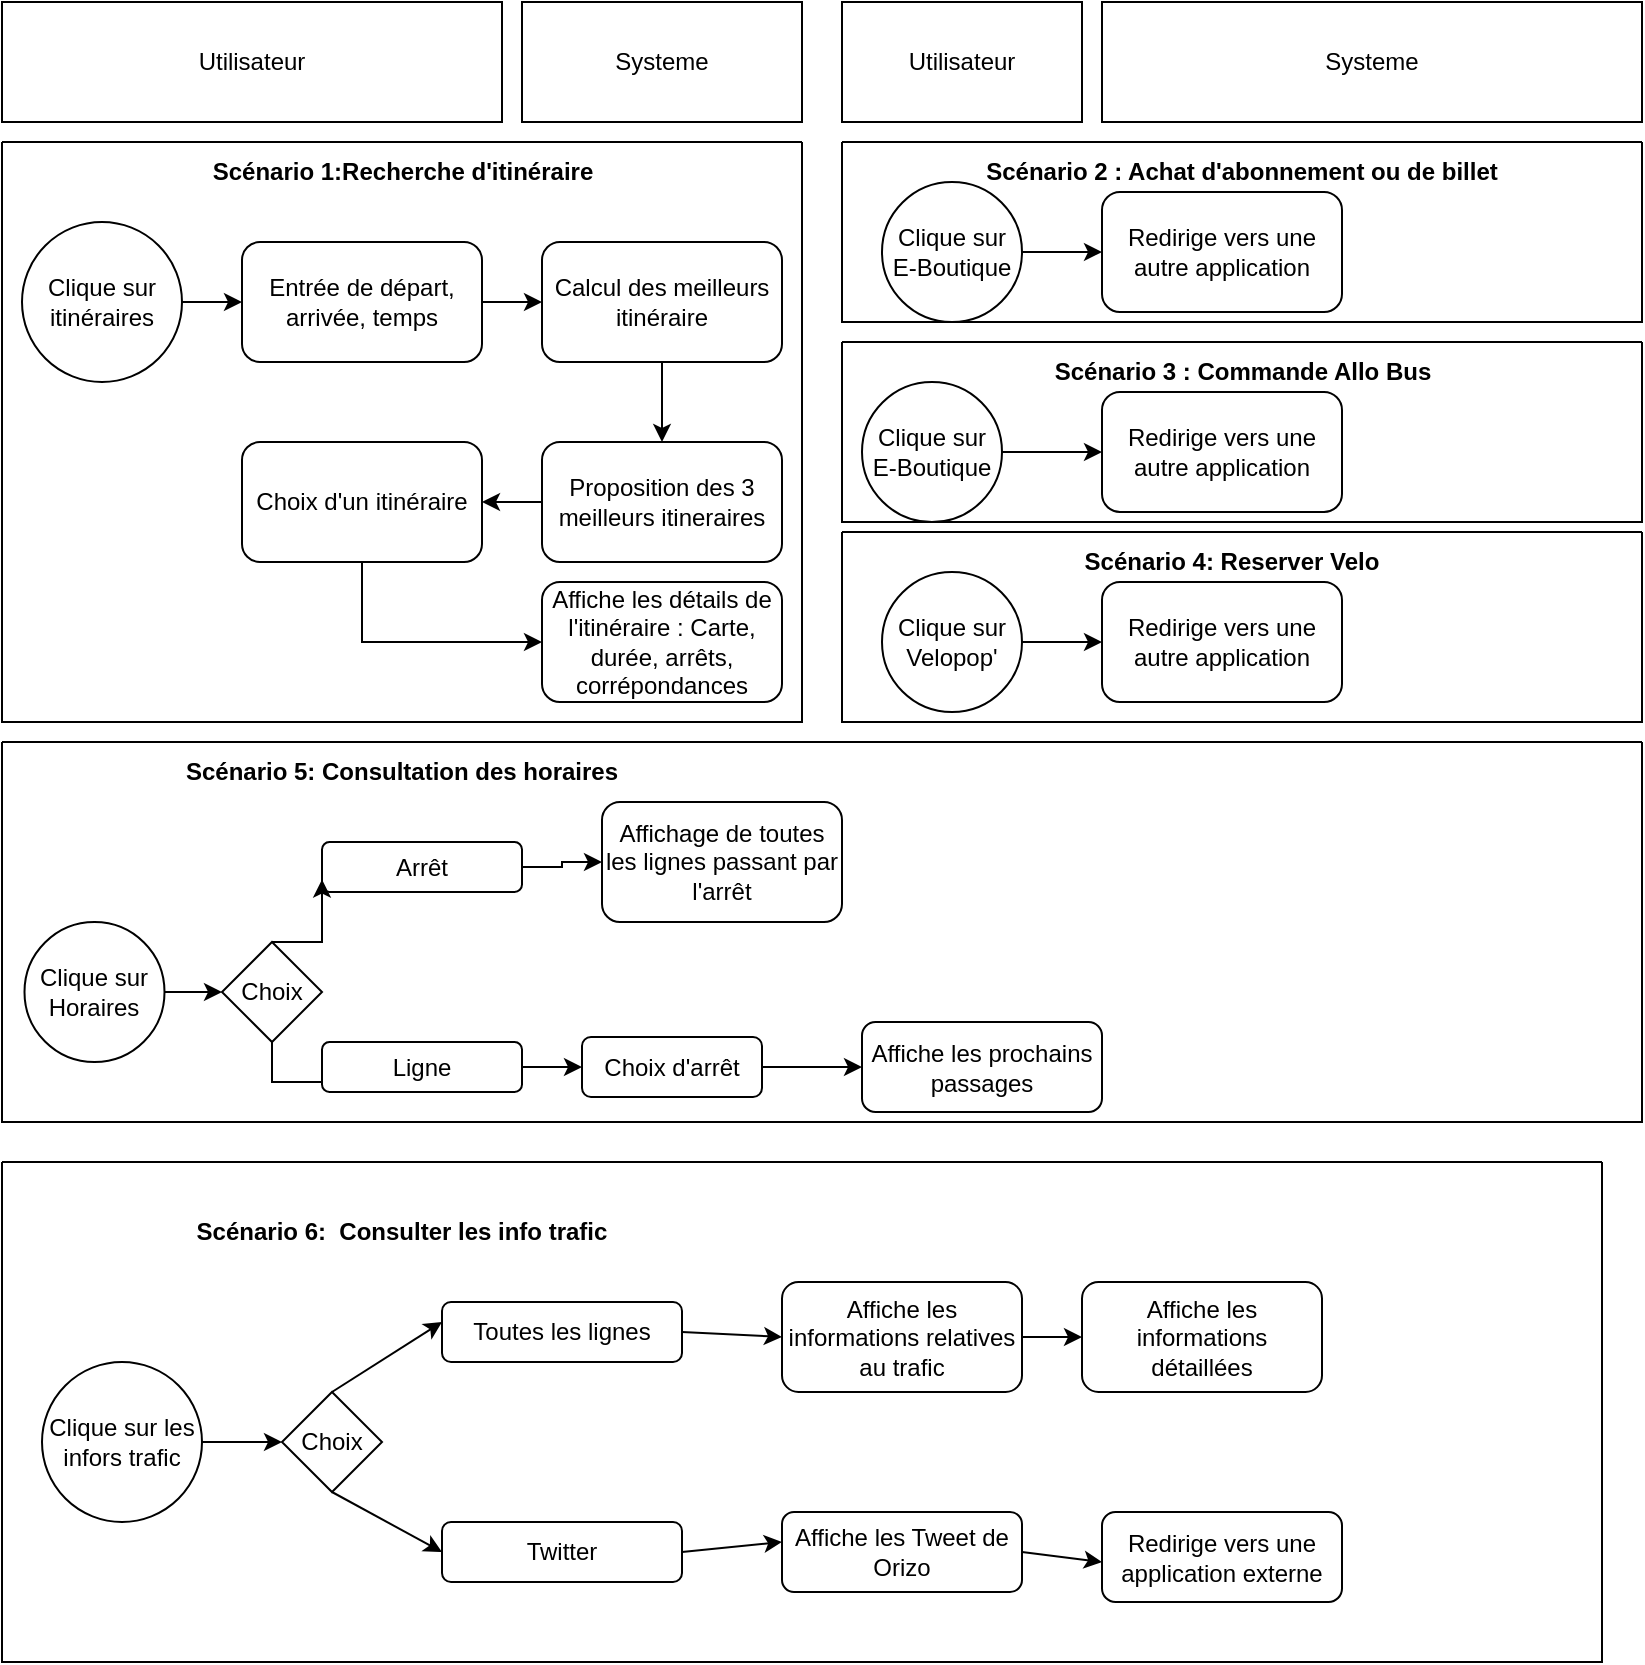 <mxfile version="16.6.7" type="github">
  <diagram id="YqP27WUokVk4O-feUTNu" name="Page-1">
    <mxGraphModel dx="1422" dy="788" grid="1" gridSize="10" guides="1" tooltips="1" connect="1" arrows="1" fold="1" page="1" pageScale="1" pageWidth="850" pageHeight="1100" math="0" shadow="0">
      <root>
        <mxCell id="0" />
        <mxCell id="1" parent="0" />
        <mxCell id="Umk5Mk7T6SRKJrNun_KQ-3" style="edgeStyle=orthogonalEdgeStyle;rounded=0;orthogonalLoop=1;jettySize=auto;html=1;exitX=1;exitY=0.5;exitDx=0;exitDy=0;entryX=0;entryY=0.5;entryDx=0;entryDy=0;" parent="1" source="Umk5Mk7T6SRKJrNun_KQ-1" target="Umk5Mk7T6SRKJrNun_KQ-2" edge="1">
          <mxGeometry relative="1" as="geometry" />
        </mxCell>
        <mxCell id="Umk5Mk7T6SRKJrNun_KQ-1" value="&lt;div&gt;Clique sur itinéraires&lt;br&gt;&lt;/div&gt;" style="ellipse;whiteSpace=wrap;html=1;aspect=fixed;" parent="1" vertex="1">
          <mxGeometry x="30" y="120" width="80" height="80" as="geometry" />
        </mxCell>
        <mxCell id="Umk5Mk7T6SRKJrNun_KQ-6" style="edgeStyle=orthogonalEdgeStyle;rounded=0;orthogonalLoop=1;jettySize=auto;html=1;exitX=1;exitY=0.5;exitDx=0;exitDy=0;entryX=0;entryY=0.5;entryDx=0;entryDy=0;" parent="1" source="Umk5Mk7T6SRKJrNun_KQ-2" edge="1">
          <mxGeometry relative="1" as="geometry">
            <mxPoint x="290" y="160" as="targetPoint" />
          </mxGeometry>
        </mxCell>
        <mxCell id="Umk5Mk7T6SRKJrNun_KQ-2" value="&lt;div&gt;Entrée de départ, arrivée, temps&lt;/div&gt;" style="rounded=1;whiteSpace=wrap;html=1;" parent="1" vertex="1">
          <mxGeometry x="140" y="130" width="120" height="60" as="geometry" />
        </mxCell>
        <mxCell id="Umk5Mk7T6SRKJrNun_KQ-9" style="edgeStyle=orthogonalEdgeStyle;rounded=0;orthogonalLoop=1;jettySize=auto;html=1;exitX=0.5;exitY=1;exitDx=0;exitDy=0;" parent="1" source="Umk5Mk7T6SRKJrNun_KQ-11" target="Umk5Mk7T6SRKJrNun_KQ-7" edge="1">
          <mxGeometry relative="1" as="geometry">
            <mxPoint x="350" y="200" as="sourcePoint" />
            <Array as="points">
              <mxPoint x="350" y="210" />
              <mxPoint x="350" y="210" />
            </Array>
          </mxGeometry>
        </mxCell>
        <mxCell id="Umk5Mk7T6SRKJrNun_KQ-14" style="edgeStyle=orthogonalEdgeStyle;rounded=0;orthogonalLoop=1;jettySize=auto;html=1;" parent="1" source="Umk5Mk7T6SRKJrNun_KQ-7" target="Umk5Mk7T6SRKJrNun_KQ-13" edge="1">
          <mxGeometry relative="1" as="geometry" />
        </mxCell>
        <mxCell id="Umk5Mk7T6SRKJrNun_KQ-7" value="&lt;div&gt;Proposition des 3 meilleurs itineraires&lt;/div&gt;" style="rounded=1;whiteSpace=wrap;html=1;" parent="1" vertex="1">
          <mxGeometry x="290" y="230" width="120" height="60" as="geometry" />
        </mxCell>
        <mxCell id="Umk5Mk7T6SRKJrNun_KQ-11" value="&lt;div&gt;Calcul des meilleurs itinéraire&lt;/div&gt;" style="rounded=1;whiteSpace=wrap;html=1;" parent="1" vertex="1">
          <mxGeometry x="290" y="130" width="120" height="60" as="geometry" />
        </mxCell>
        <mxCell id="Umk5Mk7T6SRKJrNun_KQ-17" style="edgeStyle=orthogonalEdgeStyle;rounded=0;orthogonalLoop=1;jettySize=auto;html=1;exitX=0.5;exitY=1;exitDx=0;exitDy=0;entryX=0;entryY=0.5;entryDx=0;entryDy=0;" parent="1" source="Umk5Mk7T6SRKJrNun_KQ-13" target="Umk5Mk7T6SRKJrNun_KQ-15" edge="1">
          <mxGeometry relative="1" as="geometry" />
        </mxCell>
        <mxCell id="Umk5Mk7T6SRKJrNun_KQ-13" value="&lt;div&gt;Choix d&#39;un itinéraire&lt;/div&gt;" style="rounded=1;whiteSpace=wrap;html=1;" parent="1" vertex="1">
          <mxGeometry x="140" y="230" width="120" height="60" as="geometry" />
        </mxCell>
        <mxCell id="Umk5Mk7T6SRKJrNun_KQ-15" value="Affiche les détails de l&#39;itinéraire : Carte, durée, arrêts, corrépondances" style="rounded=1;whiteSpace=wrap;html=1;" parent="1" vertex="1">
          <mxGeometry x="290" y="300" width="120" height="60" as="geometry" />
        </mxCell>
        <mxCell id="Umk5Mk7T6SRKJrNun_KQ-20" value="" style="swimlane;startSize=0;" parent="1" vertex="1">
          <mxGeometry x="20" y="80" width="400" height="290" as="geometry" />
        </mxCell>
        <mxCell id="Umk5Mk7T6SRKJrNun_KQ-21" value="&lt;b&gt;Scénario 1:Recherche d&#39;itinéraire&lt;/b&gt;" style="text;html=1;strokeColor=none;fillColor=none;align=center;verticalAlign=middle;whiteSpace=wrap;rounded=0;" parent="Umk5Mk7T6SRKJrNun_KQ-20" vertex="1">
          <mxGeometry x="97.5" width="205" height="30" as="geometry" />
        </mxCell>
        <mxCell id="r48zgYtYUh1CPsNShktc-1" value="Utilisateur" style="rounded=0;whiteSpace=wrap;html=1;" parent="1" vertex="1">
          <mxGeometry x="20" y="10" width="250" height="60" as="geometry" />
        </mxCell>
        <mxCell id="r48zgYtYUh1CPsNShktc-4" value="&lt;div&gt;Systeme&lt;/div&gt;" style="rounded=0;whiteSpace=wrap;html=1;" parent="1" vertex="1">
          <mxGeometry x="280" y="10" width="140" height="60" as="geometry" />
        </mxCell>
        <mxCell id="r48zgYtYUh1CPsNShktc-7" value="" style="swimlane;startSize=0;" parent="1" vertex="1">
          <mxGeometry x="440" y="80" width="400" height="90" as="geometry" />
        </mxCell>
        <mxCell id="r48zgYtYUh1CPsNShktc-10" style="edgeStyle=orthogonalEdgeStyle;rounded=0;orthogonalLoop=1;jettySize=auto;html=1;exitX=1;exitY=0.5;exitDx=0;exitDy=0;entryX=0;entryY=0.5;entryDx=0;entryDy=0;" parent="r48zgYtYUh1CPsNShktc-7" source="r48zgYtYUh1CPsNShktc-8" target="r48zgYtYUh1CPsNShktc-9" edge="1">
          <mxGeometry relative="1" as="geometry" />
        </mxCell>
        <mxCell id="r48zgYtYUh1CPsNShktc-8" value="&lt;div&gt;Clique sur E-Boutique&lt;/div&gt;" style="ellipse;whiteSpace=wrap;html=1;aspect=fixed;" parent="r48zgYtYUh1CPsNShktc-7" vertex="1">
          <mxGeometry x="20" y="20" width="70" height="70" as="geometry" />
        </mxCell>
        <mxCell id="r48zgYtYUh1CPsNShktc-9" value="&lt;div&gt;Redirige vers une autre application&lt;/div&gt;" style="rounded=1;whiteSpace=wrap;html=1;" parent="r48zgYtYUh1CPsNShktc-7" vertex="1">
          <mxGeometry x="130" y="25" width="120" height="60" as="geometry" />
        </mxCell>
        <mxCell id="r48zgYtYUh1CPsNShktc-11" value="&lt;b&gt;Scénario 2 : Achat d&#39;abonnement ou de billet&lt;/b&gt;" style="text;html=1;strokeColor=none;fillColor=none;align=center;verticalAlign=middle;whiteSpace=wrap;rounded=0;" parent="r48zgYtYUh1CPsNShktc-7" vertex="1">
          <mxGeometry x="60" width="280" height="30" as="geometry" />
        </mxCell>
        <mxCell id="r48zgYtYUh1CPsNShktc-12" value="" style="swimlane;startSize=0;" parent="1" vertex="1">
          <mxGeometry x="440" y="180" width="400" height="90" as="geometry" />
        </mxCell>
        <mxCell id="r48zgYtYUh1CPsNShktc-15" value="&lt;div&gt;&lt;b&gt;Scénario 3 : Commande Allo Bus&lt;/b&gt;&lt;/div&gt;" style="text;html=1;strokeColor=none;fillColor=none;align=center;verticalAlign=middle;whiteSpace=wrap;rounded=0;" parent="r48zgYtYUh1CPsNShktc-12" vertex="1">
          <mxGeometry x="92.5" width="215" height="30" as="geometry" />
        </mxCell>
        <mxCell id="r48zgYtYUh1CPsNShktc-17" value="&lt;div&gt;Clique sur E-Boutique&lt;/div&gt;" style="ellipse;whiteSpace=wrap;html=1;aspect=fixed;" parent="r48zgYtYUh1CPsNShktc-12" vertex="1">
          <mxGeometry x="10" y="20" width="70" height="70" as="geometry" />
        </mxCell>
        <mxCell id="r48zgYtYUh1CPsNShktc-18" value="&lt;div&gt;Redirige vers une autre application&lt;/div&gt;" style="rounded=1;whiteSpace=wrap;html=1;" parent="r48zgYtYUh1CPsNShktc-12" vertex="1">
          <mxGeometry x="130" y="25" width="120" height="60" as="geometry" />
        </mxCell>
        <mxCell id="r48zgYtYUh1CPsNShktc-16" style="edgeStyle=orthogonalEdgeStyle;rounded=0;orthogonalLoop=1;jettySize=auto;html=1;exitX=1;exitY=0.5;exitDx=0;exitDy=0;entryX=0;entryY=0.5;entryDx=0;entryDy=0;" parent="r48zgYtYUh1CPsNShktc-12" source="r48zgYtYUh1CPsNShktc-17" target="r48zgYtYUh1CPsNShktc-18" edge="1">
          <mxGeometry relative="1" as="geometry" />
        </mxCell>
        <mxCell id="r48zgYtYUh1CPsNShktc-13" value="Utilisateur" style="rounded=0;whiteSpace=wrap;html=1;" parent="1" vertex="1">
          <mxGeometry x="440" y="10" width="120" height="60" as="geometry" />
        </mxCell>
        <mxCell id="r48zgYtYUh1CPsNShktc-14" value="Systeme" style="rounded=0;whiteSpace=wrap;html=1;" parent="1" vertex="1">
          <mxGeometry x="570" y="10" width="270" height="60" as="geometry" />
        </mxCell>
        <mxCell id="r48zgYtYUh1CPsNShktc-21" value="&lt;b&gt;Scénario 4: Reserver Velo&lt;/b&gt;" style="text;html=1;strokeColor=none;fillColor=none;align=center;verticalAlign=middle;whiteSpace=wrap;rounded=0;" parent="1" vertex="1">
          <mxGeometry x="510" y="275" width="250" height="30" as="geometry" />
        </mxCell>
        <mxCell id="r48zgYtYUh1CPsNShktc-29" value="" style="swimlane;startSize=0;" parent="1" vertex="1">
          <mxGeometry x="440" y="275" width="400" height="95" as="geometry" />
        </mxCell>
        <mxCell id="r48zgYtYUh1CPsNShktc-23" value="Clique sur Velopop&#39;" style="ellipse;whiteSpace=wrap;html=1;aspect=fixed;" parent="r48zgYtYUh1CPsNShktc-29" vertex="1">
          <mxGeometry x="20" y="20" width="70" height="70" as="geometry" />
        </mxCell>
        <mxCell id="r48zgYtYUh1CPsNShktc-24" value="&lt;div&gt;Redirige vers une autre application&lt;/div&gt;" style="rounded=1;whiteSpace=wrap;html=1;" parent="r48zgYtYUh1CPsNShktc-29" vertex="1">
          <mxGeometry x="130" y="25" width="120" height="60" as="geometry" />
        </mxCell>
        <mxCell id="r48zgYtYUh1CPsNShktc-26" value="" style="edgeStyle=orthogonalEdgeStyle;rounded=0;orthogonalLoop=1;jettySize=auto;html=1;" parent="r48zgYtYUh1CPsNShktc-29" source="r48zgYtYUh1CPsNShktc-23" target="r48zgYtYUh1CPsNShktc-24" edge="1">
          <mxGeometry relative="1" as="geometry" />
        </mxCell>
        <mxCell id="r48zgYtYUh1CPsNShktc-32" value="" style="swimlane;startSize=0;" parent="1" vertex="1">
          <mxGeometry x="20" y="380" width="820" height="190" as="geometry">
            <mxRectangle x="20" y="380" width="50" height="40" as="alternateBounds" />
          </mxGeometry>
        </mxCell>
        <mxCell id="r48zgYtYUh1CPsNShktc-33" value="Clique sur Horaires" style="ellipse;whiteSpace=wrap;html=1;aspect=fixed;" parent="r48zgYtYUh1CPsNShktc-32" vertex="1">
          <mxGeometry x="11.25" y="90" width="70" height="70" as="geometry" />
        </mxCell>
        <mxCell id="r48zgYtYUh1CPsNShktc-34" value="&lt;b&gt;Scénario 5: Consultation des horaires&lt;/b&gt;" style="text;html=1;strokeColor=none;fillColor=none;align=center;verticalAlign=middle;whiteSpace=wrap;rounded=0;" parent="r48zgYtYUh1CPsNShktc-32" vertex="1">
          <mxGeometry x="81.25" width="237.5" height="30" as="geometry" />
        </mxCell>
        <mxCell id="r48zgYtYUh1CPsNShktc-55" style="edgeStyle=orthogonalEdgeStyle;rounded=0;orthogonalLoop=1;jettySize=auto;html=1;entryX=0;entryY=0.5;entryDx=0;entryDy=0;" parent="r48zgYtYUh1CPsNShktc-32" source="r48zgYtYUh1CPsNShktc-35" target="r48zgYtYUh1CPsNShktc-49" edge="1">
          <mxGeometry relative="1" as="geometry" />
        </mxCell>
        <mxCell id="r48zgYtYUh1CPsNShktc-35" value="&lt;div&gt;Arrêt&lt;/div&gt;" style="rounded=1;whiteSpace=wrap;html=1;" parent="r48zgYtYUh1CPsNShktc-32" vertex="1">
          <mxGeometry x="160" y="50" width="100" height="25" as="geometry" />
        </mxCell>
        <mxCell id="r48zgYtYUh1CPsNShktc-41" style="edgeStyle=orthogonalEdgeStyle;rounded=0;orthogonalLoop=1;jettySize=auto;html=1;entryX=0;entryY=0.25;entryDx=0;entryDy=0;" parent="r48zgYtYUh1CPsNShktc-32" source="r48zgYtYUh1CPsNShktc-37" target="r48zgYtYUh1CPsNShktc-39" edge="1">
          <mxGeometry relative="1" as="geometry" />
        </mxCell>
        <mxCell id="r48zgYtYUh1CPsNShktc-47" style="edgeStyle=orthogonalEdgeStyle;rounded=0;orthogonalLoop=1;jettySize=auto;html=1;exitX=0.5;exitY=0;exitDx=0;exitDy=0;entryX=0;entryY=0.75;entryDx=0;entryDy=0;" parent="r48zgYtYUh1CPsNShktc-32" source="r48zgYtYUh1CPsNShktc-37" target="r48zgYtYUh1CPsNShktc-35" edge="1">
          <mxGeometry relative="1" as="geometry" />
        </mxCell>
        <mxCell id="r48zgYtYUh1CPsNShktc-37" value="&lt;div&gt;Choix&lt;/div&gt;" style="rhombus;whiteSpace=wrap;html=1;" parent="r48zgYtYUh1CPsNShktc-32" vertex="1">
          <mxGeometry x="110" y="100" width="50" height="50" as="geometry" />
        </mxCell>
        <mxCell id="r48zgYtYUh1CPsNShktc-52" style="edgeStyle=orthogonalEdgeStyle;rounded=0;orthogonalLoop=1;jettySize=auto;html=1;entryX=0;entryY=0.5;entryDx=0;entryDy=0;" parent="r48zgYtYUh1CPsNShktc-32" source="r48zgYtYUh1CPsNShktc-39" target="r48zgYtYUh1CPsNShktc-50" edge="1">
          <mxGeometry relative="1" as="geometry" />
        </mxCell>
        <mxCell id="r48zgYtYUh1CPsNShktc-39" value="&lt;div&gt;Ligne&lt;/div&gt;" style="rounded=1;whiteSpace=wrap;html=1;" parent="r48zgYtYUh1CPsNShktc-32" vertex="1">
          <mxGeometry x="160" y="150" width="100" height="25" as="geometry" />
        </mxCell>
        <mxCell id="r48zgYtYUh1CPsNShktc-49" value="&lt;div&gt;Affichage de toutes les lignes passant par l&#39;arrêt&lt;/div&gt;" style="rounded=1;whiteSpace=wrap;html=1;" parent="r48zgYtYUh1CPsNShktc-32" vertex="1">
          <mxGeometry x="300" y="30" width="120" height="60" as="geometry" />
        </mxCell>
        <mxCell id="r48zgYtYUh1CPsNShktc-50" value="Choix d&#39;arrêt" style="rounded=1;whiteSpace=wrap;html=1;" parent="r48zgYtYUh1CPsNShktc-32" vertex="1">
          <mxGeometry x="290" y="147.5" width="90" height="30" as="geometry" />
        </mxCell>
        <mxCell id="UJO03gXzS-ZTNtGmvzBQ-1" value="" style="endArrow=classic;html=1;rounded=0;entryX=0;entryY=0.5;entryDx=0;entryDy=0;exitX=1;exitY=0.5;exitDx=0;exitDy=0;" edge="1" parent="r48zgYtYUh1CPsNShktc-32" source="r48zgYtYUh1CPsNShktc-33" target="r48zgYtYUh1CPsNShktc-37">
          <mxGeometry width="50" height="50" relative="1" as="geometry">
            <mxPoint x="70" y="125" as="sourcePoint" />
            <mxPoint x="120" y="80" as="targetPoint" />
          </mxGeometry>
        </mxCell>
        <mxCell id="UJO03gXzS-ZTNtGmvzBQ-10" value="Affiche les prochains passages" style="rounded=1;whiteSpace=wrap;html=1;" vertex="1" parent="r48zgYtYUh1CPsNShktc-32">
          <mxGeometry x="430" y="140" width="120" height="45" as="geometry" />
        </mxCell>
        <mxCell id="UJO03gXzS-ZTNtGmvzBQ-11" value="" style="endArrow=classic;html=1;rounded=0;entryX=0;entryY=0.5;entryDx=0;entryDy=0;exitX=1;exitY=0.5;exitDx=0;exitDy=0;" edge="1" parent="r48zgYtYUh1CPsNShktc-32" source="r48zgYtYUh1CPsNShktc-50" target="UJO03gXzS-ZTNtGmvzBQ-10">
          <mxGeometry width="50" height="50" relative="1" as="geometry">
            <mxPoint x="380" y="180" as="sourcePoint" />
            <mxPoint x="430" y="130" as="targetPoint" />
          </mxGeometry>
        </mxCell>
        <mxCell id="UJO03gXzS-ZTNtGmvzBQ-23" value="" style="swimlane;startSize=0;" vertex="1" parent="1">
          <mxGeometry x="20" y="590" width="800" height="250" as="geometry" />
        </mxCell>
        <mxCell id="UJO03gXzS-ZTNtGmvzBQ-3" value="Clique sur les infors trafic" style="ellipse;whiteSpace=wrap;html=1;aspect=fixed;" vertex="1" parent="UJO03gXzS-ZTNtGmvzBQ-23">
          <mxGeometry x="20" y="100" width="80" height="80" as="geometry" />
        </mxCell>
        <mxCell id="UJO03gXzS-ZTNtGmvzBQ-4" value="Choix" style="rhombus;whiteSpace=wrap;html=1;" vertex="1" parent="UJO03gXzS-ZTNtGmvzBQ-23">
          <mxGeometry x="140" y="115" width="50" height="50" as="geometry" />
        </mxCell>
        <mxCell id="UJO03gXzS-ZTNtGmvzBQ-5" value="" style="endArrow=classic;html=1;rounded=0;entryX=0;entryY=0.5;entryDx=0;entryDy=0;exitX=1;exitY=0.5;exitDx=0;exitDy=0;" edge="1" parent="UJO03gXzS-ZTNtGmvzBQ-23" source="UJO03gXzS-ZTNtGmvzBQ-3" target="UJO03gXzS-ZTNtGmvzBQ-4">
          <mxGeometry width="50" height="50" relative="1" as="geometry">
            <mxPoint x="90" y="170" as="sourcePoint" />
            <mxPoint x="140" y="120" as="targetPoint" />
          </mxGeometry>
        </mxCell>
        <mxCell id="UJO03gXzS-ZTNtGmvzBQ-6" value="Toutes les lignes" style="rounded=1;whiteSpace=wrap;html=1;" vertex="1" parent="UJO03gXzS-ZTNtGmvzBQ-23">
          <mxGeometry x="220" y="70" width="120" height="30" as="geometry" />
        </mxCell>
        <mxCell id="UJO03gXzS-ZTNtGmvzBQ-7" value="" style="endArrow=classic;html=1;rounded=0;exitX=0.5;exitY=0;exitDx=0;exitDy=0;" edge="1" parent="UJO03gXzS-ZTNtGmvzBQ-23" source="UJO03gXzS-ZTNtGmvzBQ-4">
          <mxGeometry width="50" height="50" relative="1" as="geometry">
            <mxPoint x="160" y="80" as="sourcePoint" />
            <mxPoint x="220" y="80" as="targetPoint" />
          </mxGeometry>
        </mxCell>
        <mxCell id="UJO03gXzS-ZTNtGmvzBQ-8" value="Twitter" style="rounded=1;whiteSpace=wrap;html=1;" vertex="1" parent="UJO03gXzS-ZTNtGmvzBQ-23">
          <mxGeometry x="220" y="180" width="120" height="30" as="geometry" />
        </mxCell>
        <mxCell id="UJO03gXzS-ZTNtGmvzBQ-12" value="" style="endArrow=classic;html=1;rounded=0;entryX=0;entryY=0.5;entryDx=0;entryDy=0;exitX=0.5;exitY=1;exitDx=0;exitDy=0;" edge="1" parent="UJO03gXzS-ZTNtGmvzBQ-23" source="UJO03gXzS-ZTNtGmvzBQ-4" target="UJO03gXzS-ZTNtGmvzBQ-8">
          <mxGeometry width="50" height="50" relative="1" as="geometry">
            <mxPoint x="165" y="210" as="sourcePoint" />
            <mxPoint x="215" y="160" as="targetPoint" />
          </mxGeometry>
        </mxCell>
        <mxCell id="UJO03gXzS-ZTNtGmvzBQ-13" value="Affiche les informations relatives au trafic" style="rounded=1;whiteSpace=wrap;html=1;" vertex="1" parent="UJO03gXzS-ZTNtGmvzBQ-23">
          <mxGeometry x="390" y="60" width="120" height="55" as="geometry" />
        </mxCell>
        <mxCell id="UJO03gXzS-ZTNtGmvzBQ-14" value="" style="endArrow=classic;html=1;rounded=0;exitX=1;exitY=0.5;exitDx=0;exitDy=0;entryX=0;entryY=0.5;entryDx=0;entryDy=0;" edge="1" parent="UJO03gXzS-ZTNtGmvzBQ-23" source="UJO03gXzS-ZTNtGmvzBQ-6" target="UJO03gXzS-ZTNtGmvzBQ-13">
          <mxGeometry width="50" height="50" relative="1" as="geometry">
            <mxPoint x="340" y="130" as="sourcePoint" />
            <mxPoint x="390" y="80" as="targetPoint" />
          </mxGeometry>
        </mxCell>
        <mxCell id="UJO03gXzS-ZTNtGmvzBQ-17" value="Affiche les informations détaillées" style="rounded=1;whiteSpace=wrap;html=1;" vertex="1" parent="UJO03gXzS-ZTNtGmvzBQ-23">
          <mxGeometry x="540" y="60" width="120" height="55" as="geometry" />
        </mxCell>
        <mxCell id="UJO03gXzS-ZTNtGmvzBQ-18" value="" style="endArrow=classic;html=1;rounded=0;exitX=1;exitY=0.5;exitDx=0;exitDy=0;entryX=0;entryY=0.5;entryDx=0;entryDy=0;" edge="1" parent="UJO03gXzS-ZTNtGmvzBQ-23" source="UJO03gXzS-ZTNtGmvzBQ-13" target="UJO03gXzS-ZTNtGmvzBQ-17">
          <mxGeometry width="50" height="50" relative="1" as="geometry">
            <mxPoint x="490" y="130" as="sourcePoint" />
            <mxPoint x="540" y="80" as="targetPoint" />
          </mxGeometry>
        </mxCell>
        <mxCell id="UJO03gXzS-ZTNtGmvzBQ-19" value="Affiche les Tweet de Orizo" style="rounded=1;whiteSpace=wrap;html=1;" vertex="1" parent="UJO03gXzS-ZTNtGmvzBQ-23">
          <mxGeometry x="390" y="175" width="120" height="40" as="geometry" />
        </mxCell>
        <mxCell id="UJO03gXzS-ZTNtGmvzBQ-20" value="" style="endArrow=classic;html=1;rounded=0;exitX=1;exitY=0.5;exitDx=0;exitDy=0;" edge="1" parent="UJO03gXzS-ZTNtGmvzBQ-23" source="UJO03gXzS-ZTNtGmvzBQ-8">
          <mxGeometry width="50" height="50" relative="1" as="geometry">
            <mxPoint x="340" y="240" as="sourcePoint" />
            <mxPoint x="390" y="190" as="targetPoint" />
          </mxGeometry>
        </mxCell>
        <mxCell id="UJO03gXzS-ZTNtGmvzBQ-21" value="Redirige vers une application externe" style="rounded=1;whiteSpace=wrap;html=1;" vertex="1" parent="UJO03gXzS-ZTNtGmvzBQ-23">
          <mxGeometry x="550" y="175" width="120" height="45" as="geometry" />
        </mxCell>
        <mxCell id="UJO03gXzS-ZTNtGmvzBQ-22" value="" style="endArrow=classic;html=1;rounded=0;exitX=1;exitY=0.5;exitDx=0;exitDy=0;" edge="1" parent="UJO03gXzS-ZTNtGmvzBQ-23" source="UJO03gXzS-ZTNtGmvzBQ-19">
          <mxGeometry width="50" height="50" relative="1" as="geometry">
            <mxPoint x="500" y="250" as="sourcePoint" />
            <mxPoint x="550" y="200" as="targetPoint" />
          </mxGeometry>
        </mxCell>
        <mxCell id="UJO03gXzS-ZTNtGmvzBQ-25" value="&lt;b&gt;Scénario 6:&amp;nbsp; Consulter les info trafic&lt;/b&gt;" style="text;html=1;strokeColor=none;fillColor=none;align=center;verticalAlign=middle;whiteSpace=wrap;rounded=0;" vertex="1" parent="UJO03gXzS-ZTNtGmvzBQ-23">
          <mxGeometry x="90" y="20" width="220" height="30" as="geometry" />
        </mxCell>
      </root>
    </mxGraphModel>
  </diagram>
</mxfile>
